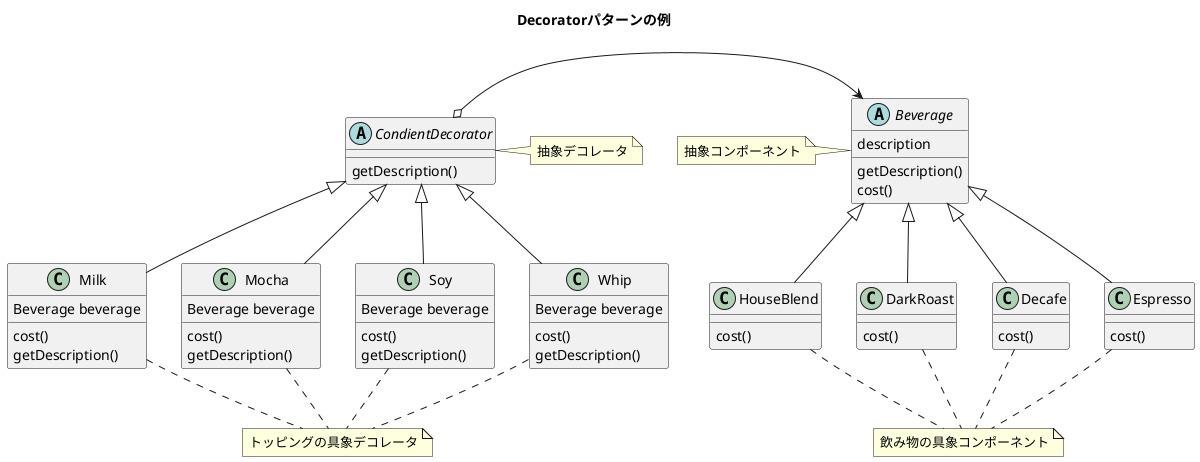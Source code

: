 @startuml

title Decoratorパターンの例

abstract class Beverage {
    description
    getDescription()
    cost()
}

note left
 抽象コンポーネント
end note

abstract CondientDecorator {
    getDescription()
}

note right
 抽象デコレータ
end note

class HouseBlend {
    cost()
}

class DarkRoast {
    cost()
}

class Decafe {
    cost()
}

class Espresso {
    cost()
}

note as Component
飲み物の具象コンポーネント
end note

class Milk {
    Beverage beverage
    cost()
    getDescription()
}

class Mocha {
    Beverage beverage
    cost()
    getDescription()
}

class Soy {
    Beverage beverage
    cost()
    getDescription()
}

class Whip {
    Beverage beverage
    cost()
    getDescription()
}

note as Decorator
トッピングの具象デコレータ
end note

HouseBlend.. Component
DarkRoast .. Component
Decafe .. Component
Espresso .. Component

Milk.. Decorator
Mocha.. Decorator
Whip.. Decorator
Soy.. Decorator

Beverage <-left-o CondientDecorator
CondientDecorator <|-- Milk
CondientDecorator <|-- Mocha
CondientDecorator <|-- Whip
CondientDecorator <|-- Soy

Beverage <|-- HouseBlend
Beverage <|-- DarkRoast
Beverage <|-- Decafe
Beverage <|-- Espresso

@enduml